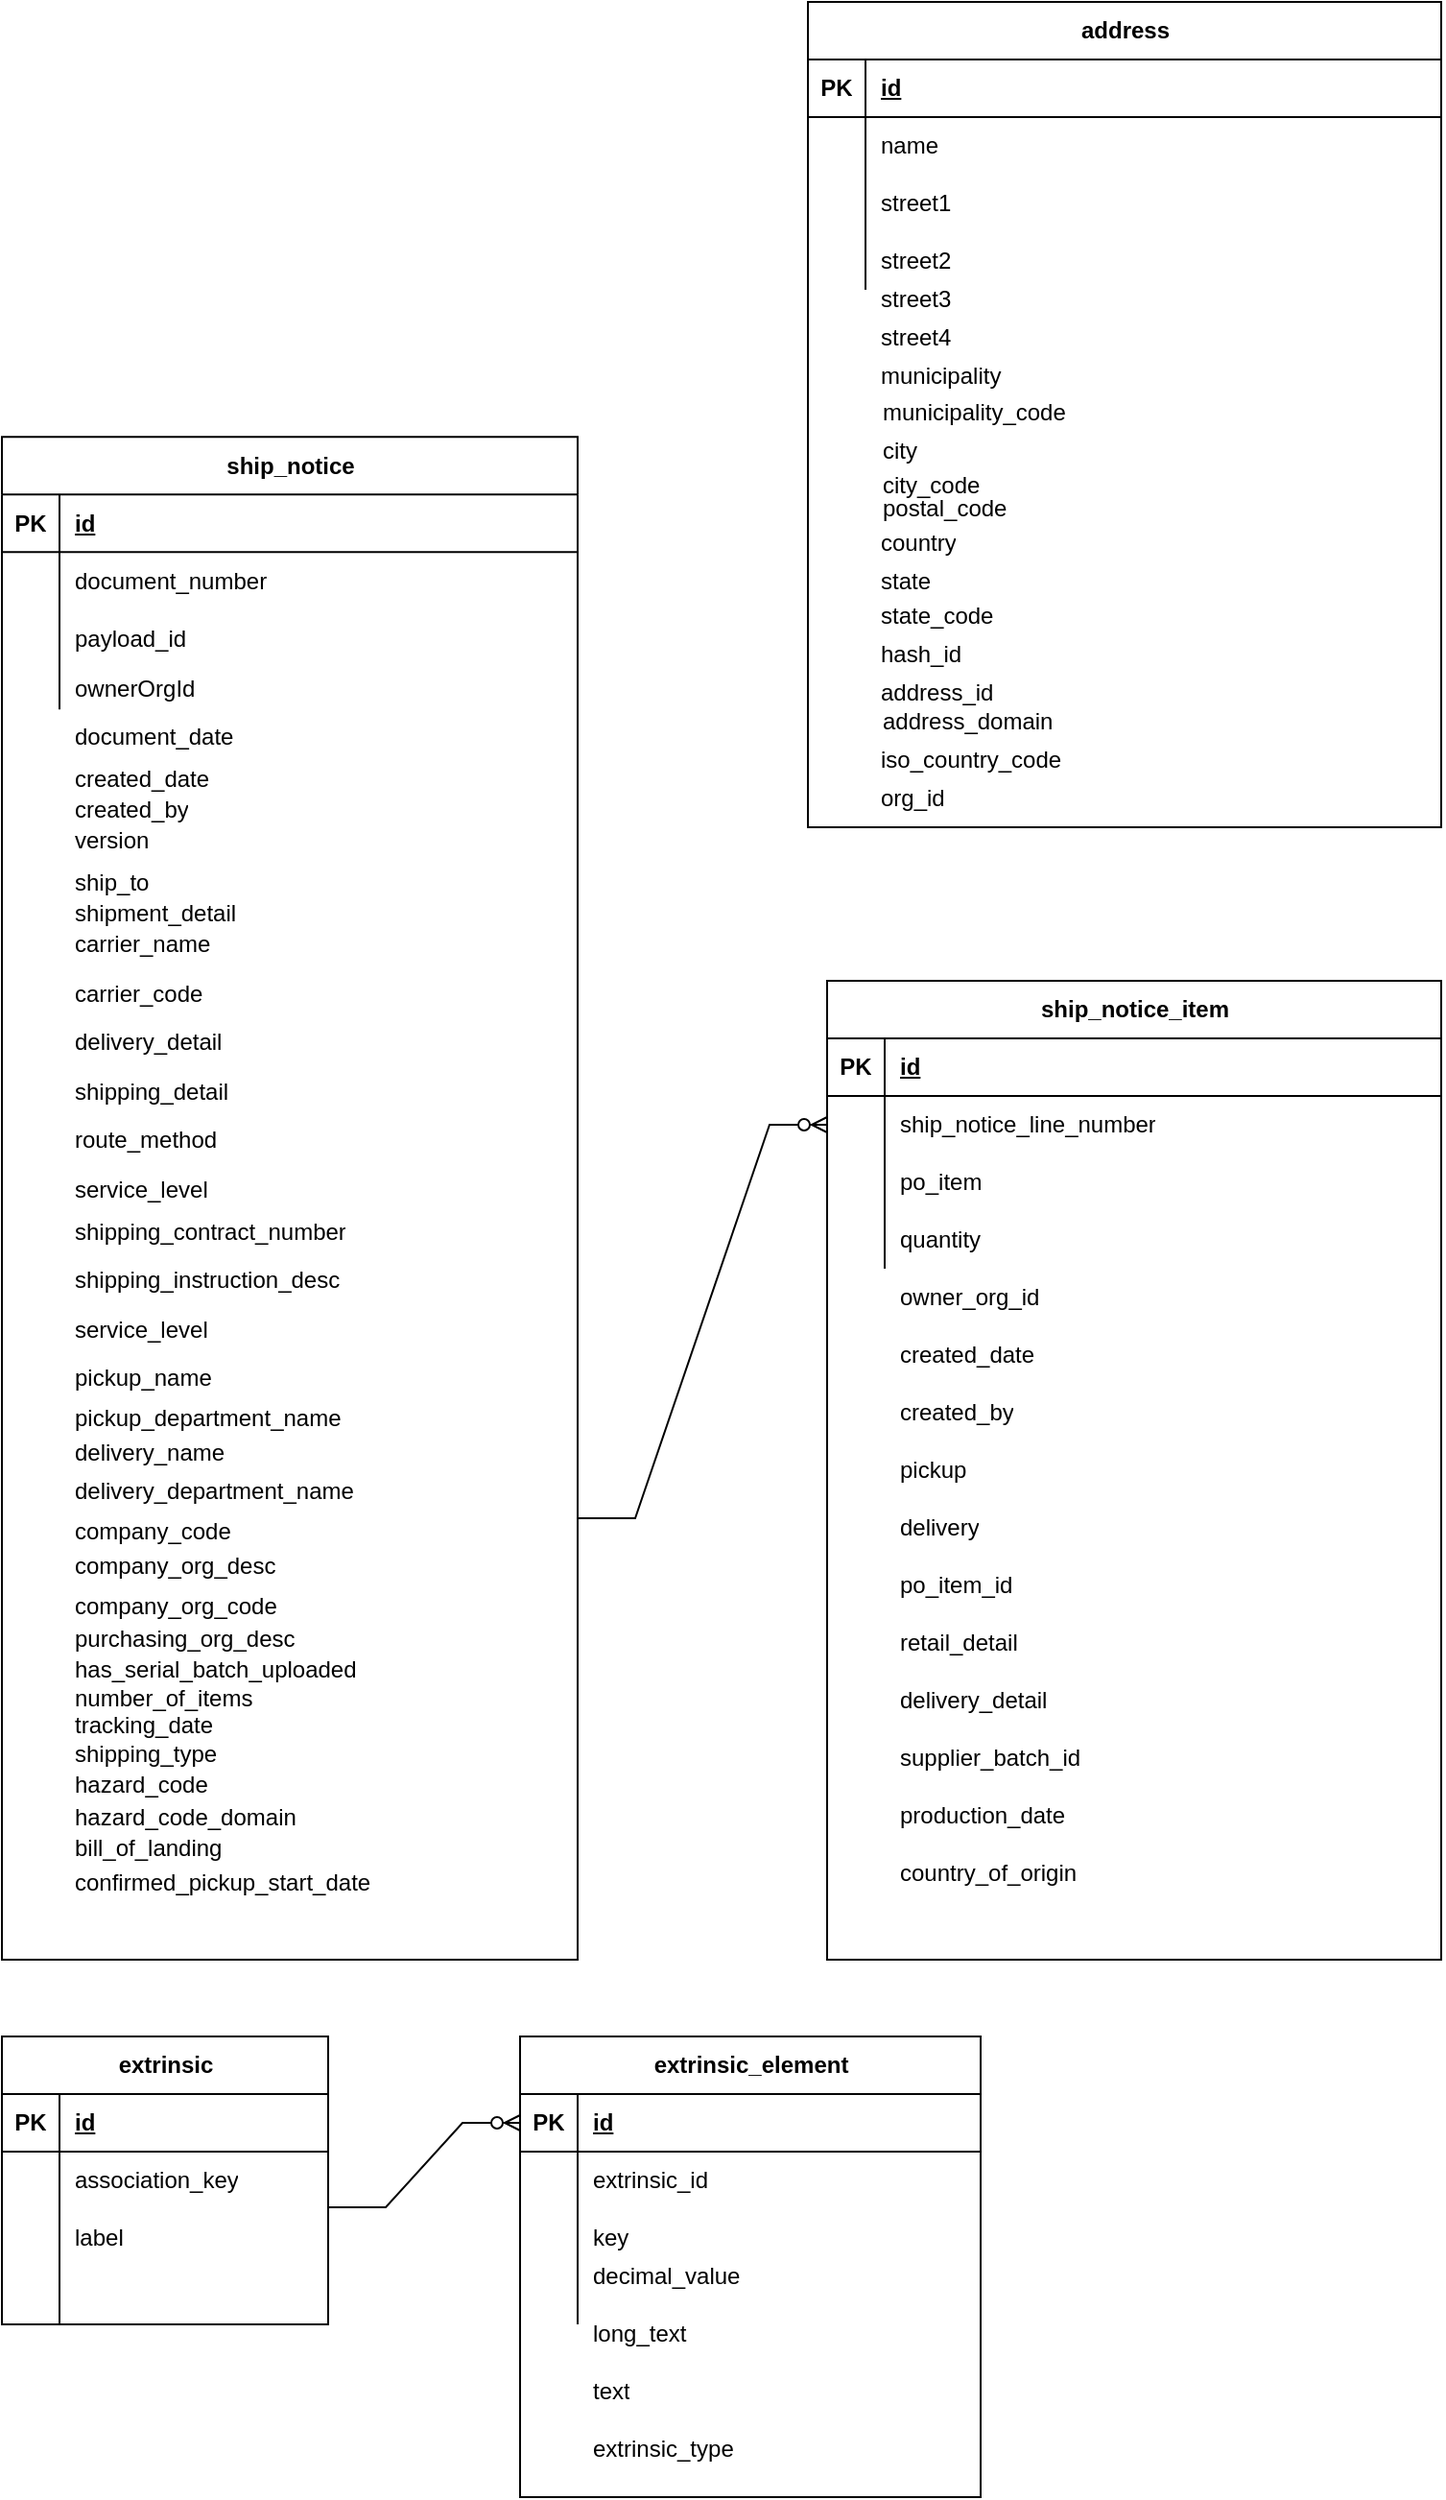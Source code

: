 <mxfile version="24.4.13" type="github">
  <diagram name="Page-1" id="VQ7fhCPES3U_jwGfnvl6">
    <mxGraphModel dx="1774" dy="2117" grid="1" gridSize="10" guides="1" tooltips="1" connect="1" arrows="1" fold="1" page="1" pageScale="1" pageWidth="850" pageHeight="1100" math="0" shadow="0">
      <root>
        <mxCell id="0" />
        <mxCell id="1" parent="0" />
        <mxCell id="YHhApC0uKHMRE5qaZ9Ij-57" value="extrinsic" style="shape=table;startSize=30;container=1;collapsible=1;childLayout=tableLayout;fixedRows=1;rowLines=0;fontStyle=1;align=center;resizeLast=1;html=1;" vertex="1" parent="1">
          <mxGeometry x="60" y="680" width="170" height="150" as="geometry" />
        </mxCell>
        <mxCell id="YHhApC0uKHMRE5qaZ9Ij-58" value="" style="shape=tableRow;horizontal=0;startSize=0;swimlaneHead=0;swimlaneBody=0;fillColor=none;collapsible=0;dropTarget=0;points=[[0,0.5],[1,0.5]];portConstraint=eastwest;top=0;left=0;right=0;bottom=1;" vertex="1" parent="YHhApC0uKHMRE5qaZ9Ij-57">
          <mxGeometry y="30" width="170" height="30" as="geometry" />
        </mxCell>
        <mxCell id="YHhApC0uKHMRE5qaZ9Ij-59" value="PK" style="shape=partialRectangle;connectable=0;fillColor=none;top=0;left=0;bottom=0;right=0;fontStyle=1;overflow=hidden;whiteSpace=wrap;html=1;" vertex="1" parent="YHhApC0uKHMRE5qaZ9Ij-58">
          <mxGeometry width="30" height="30" as="geometry">
            <mxRectangle width="30" height="30" as="alternateBounds" />
          </mxGeometry>
        </mxCell>
        <mxCell id="YHhApC0uKHMRE5qaZ9Ij-60" value="id" style="shape=partialRectangle;connectable=0;fillColor=none;top=0;left=0;bottom=0;right=0;align=left;spacingLeft=6;fontStyle=5;overflow=hidden;whiteSpace=wrap;html=1;" vertex="1" parent="YHhApC0uKHMRE5qaZ9Ij-58">
          <mxGeometry x="30" width="140" height="30" as="geometry">
            <mxRectangle width="140" height="30" as="alternateBounds" />
          </mxGeometry>
        </mxCell>
        <mxCell id="YHhApC0uKHMRE5qaZ9Ij-61" value="" style="shape=tableRow;horizontal=0;startSize=0;swimlaneHead=0;swimlaneBody=0;fillColor=none;collapsible=0;dropTarget=0;points=[[0,0.5],[1,0.5]];portConstraint=eastwest;top=0;left=0;right=0;bottom=0;" vertex="1" parent="YHhApC0uKHMRE5qaZ9Ij-57">
          <mxGeometry y="60" width="170" height="30" as="geometry" />
        </mxCell>
        <mxCell id="YHhApC0uKHMRE5qaZ9Ij-62" value="" style="shape=partialRectangle;connectable=0;fillColor=none;top=0;left=0;bottom=0;right=0;editable=1;overflow=hidden;whiteSpace=wrap;html=1;" vertex="1" parent="YHhApC0uKHMRE5qaZ9Ij-61">
          <mxGeometry width="30" height="30" as="geometry">
            <mxRectangle width="30" height="30" as="alternateBounds" />
          </mxGeometry>
        </mxCell>
        <mxCell id="YHhApC0uKHMRE5qaZ9Ij-63" value="association_key" style="shape=partialRectangle;connectable=0;fillColor=none;top=0;left=0;bottom=0;right=0;align=left;spacingLeft=6;overflow=hidden;whiteSpace=wrap;html=1;" vertex="1" parent="YHhApC0uKHMRE5qaZ9Ij-61">
          <mxGeometry x="30" width="140" height="30" as="geometry">
            <mxRectangle width="140" height="30" as="alternateBounds" />
          </mxGeometry>
        </mxCell>
        <mxCell id="YHhApC0uKHMRE5qaZ9Ij-64" value="" style="shape=tableRow;horizontal=0;startSize=0;swimlaneHead=0;swimlaneBody=0;fillColor=none;collapsible=0;dropTarget=0;points=[[0,0.5],[1,0.5]];portConstraint=eastwest;top=0;left=0;right=0;bottom=0;" vertex="1" parent="YHhApC0uKHMRE5qaZ9Ij-57">
          <mxGeometry y="90" width="170" height="30" as="geometry" />
        </mxCell>
        <mxCell id="YHhApC0uKHMRE5qaZ9Ij-65" value="" style="shape=partialRectangle;connectable=0;fillColor=none;top=0;left=0;bottom=0;right=0;editable=1;overflow=hidden;whiteSpace=wrap;html=1;" vertex="1" parent="YHhApC0uKHMRE5qaZ9Ij-64">
          <mxGeometry width="30" height="30" as="geometry">
            <mxRectangle width="30" height="30" as="alternateBounds" />
          </mxGeometry>
        </mxCell>
        <mxCell id="YHhApC0uKHMRE5qaZ9Ij-66" value="label" style="shape=partialRectangle;connectable=0;fillColor=none;top=0;left=0;bottom=0;right=0;align=left;spacingLeft=6;overflow=hidden;whiteSpace=wrap;html=1;" vertex="1" parent="YHhApC0uKHMRE5qaZ9Ij-64">
          <mxGeometry x="30" width="140" height="30" as="geometry">
            <mxRectangle width="140" height="30" as="alternateBounds" />
          </mxGeometry>
        </mxCell>
        <mxCell id="YHhApC0uKHMRE5qaZ9Ij-67" value="" style="shape=tableRow;horizontal=0;startSize=0;swimlaneHead=0;swimlaneBody=0;fillColor=none;collapsible=0;dropTarget=0;points=[[0,0.5],[1,0.5]];portConstraint=eastwest;top=0;left=0;right=0;bottom=0;" vertex="1" parent="YHhApC0uKHMRE5qaZ9Ij-57">
          <mxGeometry y="120" width="170" height="30" as="geometry" />
        </mxCell>
        <mxCell id="YHhApC0uKHMRE5qaZ9Ij-68" value="" style="shape=partialRectangle;connectable=0;fillColor=none;top=0;left=0;bottom=0;right=0;editable=1;overflow=hidden;whiteSpace=wrap;html=1;" vertex="1" parent="YHhApC0uKHMRE5qaZ9Ij-67">
          <mxGeometry width="30" height="30" as="geometry">
            <mxRectangle width="30" height="30" as="alternateBounds" />
          </mxGeometry>
        </mxCell>
        <mxCell id="YHhApC0uKHMRE5qaZ9Ij-69" value="" style="shape=partialRectangle;connectable=0;fillColor=none;top=0;left=0;bottom=0;right=0;align=left;spacingLeft=6;overflow=hidden;whiteSpace=wrap;html=1;" vertex="1" parent="YHhApC0uKHMRE5qaZ9Ij-67">
          <mxGeometry x="30" width="140" height="30" as="geometry">
            <mxRectangle width="140" height="30" as="alternateBounds" />
          </mxGeometry>
        </mxCell>
        <mxCell id="YHhApC0uKHMRE5qaZ9Ij-87" value="" style="edgeStyle=entityRelationEdgeStyle;fontSize=12;html=1;endArrow=ERzeroToMany;endFill=1;rounded=0;entryX=0;entryY=0.5;entryDx=0;entryDy=0;" edge="1" parent="1" target="YHhApC0uKHMRE5qaZ9Ij-21">
          <mxGeometry width="100" height="100" relative="1" as="geometry">
            <mxPoint x="360" y="410" as="sourcePoint" />
            <mxPoint x="230" y="440" as="targetPoint" />
          </mxGeometry>
        </mxCell>
        <mxCell id="YHhApC0uKHMRE5qaZ9Ij-88" value="" style="edgeStyle=entityRelationEdgeStyle;fontSize=12;html=1;endArrow=ERzeroToMany;endFill=1;rounded=0;entryX=0;entryY=0.5;entryDx=0;entryDy=0;exitX=1;exitY=-0.033;exitDx=0;exitDy=0;exitPerimeter=0;" edge="1" parent="1" source="YHhApC0uKHMRE5qaZ9Ij-64" target="YHhApC0uKHMRE5qaZ9Ij-71">
          <mxGeometry width="100" height="100" relative="1" as="geometry">
            <mxPoint x="130" y="760" as="sourcePoint" />
            <mxPoint x="230" y="660" as="targetPoint" />
          </mxGeometry>
        </mxCell>
        <mxCell id="YHhApC0uKHMRE5qaZ9Ij-89" value="" style="group" vertex="1" connectable="0" parent="1">
          <mxGeometry x="330" y="680" width="240" height="240" as="geometry" />
        </mxCell>
        <mxCell id="YHhApC0uKHMRE5qaZ9Ij-70" value="extrinsic_element" style="shape=table;startSize=30;container=1;collapsible=1;childLayout=tableLayout;fixedRows=1;rowLines=0;fontStyle=1;align=center;resizeLast=1;html=1;" vertex="1" parent="YHhApC0uKHMRE5qaZ9Ij-89">
          <mxGeometry width="240" height="240" as="geometry" />
        </mxCell>
        <mxCell id="YHhApC0uKHMRE5qaZ9Ij-71" value="" style="shape=tableRow;horizontal=0;startSize=0;swimlaneHead=0;swimlaneBody=0;fillColor=none;collapsible=0;dropTarget=0;points=[[0,0.5],[1,0.5]];portConstraint=eastwest;top=0;left=0;right=0;bottom=1;" vertex="1" parent="YHhApC0uKHMRE5qaZ9Ij-70">
          <mxGeometry y="30" width="240" height="30" as="geometry" />
        </mxCell>
        <mxCell id="YHhApC0uKHMRE5qaZ9Ij-72" value="PK" style="shape=partialRectangle;connectable=0;fillColor=none;top=0;left=0;bottom=0;right=0;fontStyle=1;overflow=hidden;whiteSpace=wrap;html=1;" vertex="1" parent="YHhApC0uKHMRE5qaZ9Ij-71">
          <mxGeometry width="30" height="30" as="geometry">
            <mxRectangle width="30" height="30" as="alternateBounds" />
          </mxGeometry>
        </mxCell>
        <mxCell id="YHhApC0uKHMRE5qaZ9Ij-73" value="id" style="shape=partialRectangle;connectable=0;fillColor=none;top=0;left=0;bottom=0;right=0;align=left;spacingLeft=6;fontStyle=5;overflow=hidden;whiteSpace=wrap;html=1;" vertex="1" parent="YHhApC0uKHMRE5qaZ9Ij-71">
          <mxGeometry x="30" width="210" height="30" as="geometry">
            <mxRectangle width="210" height="30" as="alternateBounds" />
          </mxGeometry>
        </mxCell>
        <mxCell id="YHhApC0uKHMRE5qaZ9Ij-74" value="" style="shape=tableRow;horizontal=0;startSize=0;swimlaneHead=0;swimlaneBody=0;fillColor=none;collapsible=0;dropTarget=0;points=[[0,0.5],[1,0.5]];portConstraint=eastwest;top=0;left=0;right=0;bottom=0;" vertex="1" parent="YHhApC0uKHMRE5qaZ9Ij-70">
          <mxGeometry y="60" width="240" height="30" as="geometry" />
        </mxCell>
        <mxCell id="YHhApC0uKHMRE5qaZ9Ij-75" value="" style="shape=partialRectangle;connectable=0;fillColor=none;top=0;left=0;bottom=0;right=0;editable=1;overflow=hidden;whiteSpace=wrap;html=1;" vertex="1" parent="YHhApC0uKHMRE5qaZ9Ij-74">
          <mxGeometry width="30" height="30" as="geometry">
            <mxRectangle width="30" height="30" as="alternateBounds" />
          </mxGeometry>
        </mxCell>
        <mxCell id="YHhApC0uKHMRE5qaZ9Ij-76" value="extrinsic_id" style="shape=partialRectangle;connectable=0;fillColor=none;top=0;left=0;bottom=0;right=0;align=left;spacingLeft=6;overflow=hidden;whiteSpace=wrap;html=1;" vertex="1" parent="YHhApC0uKHMRE5qaZ9Ij-74">
          <mxGeometry x="30" width="210" height="30" as="geometry">
            <mxRectangle width="210" height="30" as="alternateBounds" />
          </mxGeometry>
        </mxCell>
        <mxCell id="YHhApC0uKHMRE5qaZ9Ij-77" value="" style="shape=tableRow;horizontal=0;startSize=0;swimlaneHead=0;swimlaneBody=0;fillColor=none;collapsible=0;dropTarget=0;points=[[0,0.5],[1,0.5]];portConstraint=eastwest;top=0;left=0;right=0;bottom=0;" vertex="1" parent="YHhApC0uKHMRE5qaZ9Ij-70">
          <mxGeometry y="90" width="240" height="30" as="geometry" />
        </mxCell>
        <mxCell id="YHhApC0uKHMRE5qaZ9Ij-78" value="" style="shape=partialRectangle;connectable=0;fillColor=none;top=0;left=0;bottom=0;right=0;editable=1;overflow=hidden;whiteSpace=wrap;html=1;" vertex="1" parent="YHhApC0uKHMRE5qaZ9Ij-77">
          <mxGeometry width="30" height="30" as="geometry">
            <mxRectangle width="30" height="30" as="alternateBounds" />
          </mxGeometry>
        </mxCell>
        <mxCell id="YHhApC0uKHMRE5qaZ9Ij-79" value="key" style="shape=partialRectangle;connectable=0;fillColor=none;top=0;left=0;bottom=0;right=0;align=left;spacingLeft=6;overflow=hidden;whiteSpace=wrap;html=1;" vertex="1" parent="YHhApC0uKHMRE5qaZ9Ij-77">
          <mxGeometry x="30" width="210" height="30" as="geometry">
            <mxRectangle width="210" height="30" as="alternateBounds" />
          </mxGeometry>
        </mxCell>
        <mxCell id="YHhApC0uKHMRE5qaZ9Ij-80" value="" style="shape=tableRow;horizontal=0;startSize=0;swimlaneHead=0;swimlaneBody=0;fillColor=none;collapsible=0;dropTarget=0;points=[[0,0.5],[1,0.5]];portConstraint=eastwest;top=0;left=0;right=0;bottom=0;" vertex="1" parent="YHhApC0uKHMRE5qaZ9Ij-70">
          <mxGeometry y="120" width="240" height="30" as="geometry" />
        </mxCell>
        <mxCell id="YHhApC0uKHMRE5qaZ9Ij-81" value="" style="shape=partialRectangle;connectable=0;fillColor=none;top=0;left=0;bottom=0;right=0;editable=1;overflow=hidden;whiteSpace=wrap;html=1;" vertex="1" parent="YHhApC0uKHMRE5qaZ9Ij-80">
          <mxGeometry width="30" height="30" as="geometry">
            <mxRectangle width="30" height="30" as="alternateBounds" />
          </mxGeometry>
        </mxCell>
        <mxCell id="YHhApC0uKHMRE5qaZ9Ij-82" value="" style="shape=partialRectangle;connectable=0;fillColor=none;top=0;left=0;bottom=0;right=0;align=left;spacingLeft=6;overflow=hidden;whiteSpace=wrap;html=1;" vertex="1" parent="YHhApC0uKHMRE5qaZ9Ij-80">
          <mxGeometry x="30" width="210" height="30" as="geometry">
            <mxRectangle width="210" height="30" as="alternateBounds" />
          </mxGeometry>
        </mxCell>
        <mxCell id="YHhApC0uKHMRE5qaZ9Ij-83" value="decimal_value" style="shape=partialRectangle;connectable=0;fillColor=none;top=0;left=0;bottom=0;right=0;align=left;spacingLeft=6;overflow=hidden;whiteSpace=wrap;html=1;" vertex="1" parent="YHhApC0uKHMRE5qaZ9Ij-89">
          <mxGeometry x="30" y="110" width="210" height="30" as="geometry">
            <mxRectangle width="210" height="30" as="alternateBounds" />
          </mxGeometry>
        </mxCell>
        <mxCell id="YHhApC0uKHMRE5qaZ9Ij-84" value="long_text" style="shape=partialRectangle;connectable=0;fillColor=none;top=0;left=0;bottom=0;right=0;align=left;spacingLeft=6;overflow=hidden;whiteSpace=wrap;html=1;" vertex="1" parent="YHhApC0uKHMRE5qaZ9Ij-89">
          <mxGeometry x="30" y="140" width="210" height="30" as="geometry">
            <mxRectangle width="210" height="30" as="alternateBounds" />
          </mxGeometry>
        </mxCell>
        <mxCell id="YHhApC0uKHMRE5qaZ9Ij-85" value="text" style="shape=partialRectangle;connectable=0;fillColor=none;top=0;left=0;bottom=0;right=0;align=left;spacingLeft=6;overflow=hidden;whiteSpace=wrap;html=1;" vertex="1" parent="YHhApC0uKHMRE5qaZ9Ij-89">
          <mxGeometry x="30" y="170" width="210" height="30" as="geometry">
            <mxRectangle width="210" height="30" as="alternateBounds" />
          </mxGeometry>
        </mxCell>
        <mxCell id="YHhApC0uKHMRE5qaZ9Ij-86" value="extrinsic_type" style="shape=partialRectangle;connectable=0;fillColor=none;top=0;left=0;bottom=0;right=0;align=left;spacingLeft=6;overflow=hidden;whiteSpace=wrap;html=1;" vertex="1" parent="YHhApC0uKHMRE5qaZ9Ij-89">
          <mxGeometry x="30" y="200" width="210" height="30" as="geometry">
            <mxRectangle width="210" height="30" as="alternateBounds" />
          </mxGeometry>
        </mxCell>
        <mxCell id="YHhApC0uKHMRE5qaZ9Ij-90" value="" style="group" vertex="1" connectable="0" parent="1">
          <mxGeometry x="60" y="-70" width="300" height="710" as="geometry" />
        </mxCell>
        <mxCell id="YHhApC0uKHMRE5qaZ9Ij-44" value="ship_to" style="shape=partialRectangle;connectable=0;fillColor=none;top=0;left=0;bottom=0;right=0;align=left;spacingLeft=6;overflow=hidden;whiteSpace=wrap;html=1;" vertex="1" parent="YHhApC0uKHMRE5qaZ9Ij-90">
          <mxGeometry x="30" y="129.48" width="190" height="38.364" as="geometry">
            <mxRectangle width="190" height="30" as="alternateBounds" />
          </mxGeometry>
        </mxCell>
        <mxCell id="YHhApC0uKHMRE5qaZ9Ij-45" value="shipment_detail" style="shape=partialRectangle;connectable=0;fillColor=none;top=0;left=0;bottom=0;right=0;align=left;spacingLeft=6;overflow=hidden;whiteSpace=wrap;html=1;" vertex="1" parent="YHhApC0uKHMRE5qaZ9Ij-90">
          <mxGeometry x="30" y="146.262" width="190" height="38.364" as="geometry">
            <mxRectangle width="190" height="30" as="alternateBounds" />
          </mxGeometry>
        </mxCell>
        <mxCell id="YHhApC0uKHMRE5qaZ9Ij-46" value="document_date" style="shape=partialRectangle;connectable=0;fillColor=none;top=0;left=0;bottom=0;right=0;align=left;spacingLeft=6;overflow=hidden;whiteSpace=wrap;html=1;" vertex="1" parent="YHhApC0uKHMRE5qaZ9Ij-90">
          <mxGeometry x="30" y="53.946" width="190" height="38.364" as="geometry">
            <mxRectangle width="190" height="30" as="alternateBounds" />
          </mxGeometry>
        </mxCell>
        <mxCell id="YHhApC0uKHMRE5qaZ9Ij-47" value="created_date" style="shape=partialRectangle;connectable=0;fillColor=none;top=0;left=0;bottom=0;right=0;align=left;spacingLeft=6;overflow=hidden;whiteSpace=wrap;html=1;" vertex="1" parent="YHhApC0uKHMRE5qaZ9Ij-90">
          <mxGeometry x="30" y="75.525" width="190" height="38.364" as="geometry">
            <mxRectangle width="190" height="30" as="alternateBounds" />
          </mxGeometry>
        </mxCell>
        <mxCell id="YHhApC0uKHMRE5qaZ9Ij-48" value="created_by&lt;span style=&quot;color: rgba(0, 0, 0, 0); font-family: monospace; font-size: 0px; text-wrap: nowrap;&quot;&gt;%3CmxGraphModel%3E%3Croot%3E%3CmxCell%20id%3D%220%22%2F%3E%3CmxCell%20id%3D%221%22%20parent%3D%220%22%2F%3E%3CmxCell%20id%3D%222%22%20value%3D%22ownerOrgId%22%20style%3D%22shape%3DpartialRectangle%3Bconnectable%3D0%3BfillColor%3Dnone%3Btop%3D0%3Bleft%3D0%3Bbottom%3D0%3Bright%3D0%3Balign%3Dleft%3BspacingLeft%3D6%3Boverflow%3Dhidden%3BwhiteSpace%3Dwrap%3Bhtml%3D1%3B%22%20vertex%3D%221%22%20parent%3D%221%22%3E%3CmxGeometry%20x%3D%2280%22%20y%3D%22340%22%20width%3D%22190%22%20height%3D%2230%22%20as%3D%22geometry%22%3E%3CmxRectangle%20width%3D%22190%22%20height%3D%2230%22%20as%3D%22alternateBounds%22%2F%3E%3C%2FmxGeometry%3E%3C%2FmxCell%3E%3C%2Froot%3E%3C%2FmxGraphModel%3E&lt;/span&gt;" style="shape=partialRectangle;connectable=0;fillColor=none;top=0;left=0;bottom=0;right=0;align=left;spacingLeft=6;overflow=hidden;whiteSpace=wrap;html=1;" vertex="1" parent="YHhApC0uKHMRE5qaZ9Ij-90">
          <mxGeometry x="30" y="92.31" width="190" height="38.364" as="geometry">
            <mxRectangle width="190" height="30" as="alternateBounds" />
          </mxGeometry>
        </mxCell>
        <mxCell id="YHhApC0uKHMRE5qaZ9Ij-49" value="version" style="shape=partialRectangle;connectable=0;fillColor=none;top=0;left=0;bottom=0;right=0;align=left;spacingLeft=6;overflow=hidden;whiteSpace=wrap;html=1;" vertex="1" parent="YHhApC0uKHMRE5qaZ9Ij-90">
          <mxGeometry x="30" y="107.896" width="190" height="38.364" as="geometry">
            <mxRectangle width="190" height="30" as="alternateBounds" />
          </mxGeometry>
        </mxCell>
        <mxCell id="YHhApC0uKHMRE5qaZ9Ij-97" value="carrier_name" style="shape=partialRectangle;connectable=0;fillColor=none;top=0;left=0;bottom=0;right=0;align=left;spacingLeft=6;overflow=hidden;whiteSpace=wrap;html=1;" vertex="1" parent="YHhApC0uKHMRE5qaZ9Ij-90">
          <mxGeometry x="30" y="161.846" width="190" height="38.364" as="geometry">
            <mxRectangle width="190" height="30" as="alternateBounds" />
          </mxGeometry>
        </mxCell>
        <mxCell id="YHhApC0uKHMRE5qaZ9Ij-98" value="carrier_code" style="shape=partialRectangle;connectable=0;fillColor=none;top=0;left=0;bottom=0;right=0;align=left;spacingLeft=6;overflow=hidden;whiteSpace=wrap;html=1;" vertex="1" parent="YHhApC0uKHMRE5qaZ9Ij-90">
          <mxGeometry x="30" y="187.422" width="190" height="38.364" as="geometry">
            <mxRectangle width="190" height="30" as="alternateBounds" />
          </mxGeometry>
        </mxCell>
        <mxCell id="YHhApC0uKHMRE5qaZ9Ij-99" value="delivery_detail" style="shape=partialRectangle;connectable=0;fillColor=none;top=0;left=0;bottom=0;right=0;align=left;spacingLeft=6;overflow=hidden;whiteSpace=wrap;html=1;" vertex="1" parent="YHhApC0uKHMRE5qaZ9Ij-90">
          <mxGeometry x="30" y="212.998" width="190" height="38.364" as="geometry">
            <mxRectangle width="190" height="30" as="alternateBounds" />
          </mxGeometry>
        </mxCell>
        <mxCell id="YHhApC0uKHMRE5qaZ9Ij-100" value="shipping_detail" style="shape=partialRectangle;connectable=0;fillColor=none;top=0;left=0;bottom=0;right=0;align=left;spacingLeft=6;overflow=hidden;whiteSpace=wrap;html=1;" vertex="1" parent="YHhApC0uKHMRE5qaZ9Ij-90">
          <mxGeometry x="30" y="238.574" width="190" height="38.364" as="geometry">
            <mxRectangle width="190" height="30" as="alternateBounds" />
          </mxGeometry>
        </mxCell>
        <mxCell id="YHhApC0uKHMRE5qaZ9Ij-101" value="route_method" style="shape=partialRectangle;connectable=0;fillColor=none;top=0;left=0;bottom=0;right=0;align=left;spacingLeft=6;overflow=hidden;whiteSpace=wrap;html=1;" vertex="1" parent="YHhApC0uKHMRE5qaZ9Ij-90">
          <mxGeometry x="30" y="264.15" width="190" height="38.364" as="geometry">
            <mxRectangle width="190" height="30" as="alternateBounds" />
          </mxGeometry>
        </mxCell>
        <mxCell id="YHhApC0uKHMRE5qaZ9Ij-102" value="service_level" style="shape=partialRectangle;connectable=0;fillColor=none;top=0;left=0;bottom=0;right=0;align=left;spacingLeft=6;overflow=hidden;whiteSpace=wrap;html=1;" vertex="1" parent="YHhApC0uKHMRE5qaZ9Ij-90">
          <mxGeometry x="30" y="289.726" width="190" height="38.364" as="geometry">
            <mxRectangle width="190" height="30" as="alternateBounds" />
          </mxGeometry>
        </mxCell>
        <mxCell id="YHhApC0uKHMRE5qaZ9Ij-103" value="shipping_contract_number" style="shape=partialRectangle;connectable=0;fillColor=none;top=0;left=0;bottom=0;right=0;align=left;spacingLeft=6;overflow=hidden;whiteSpace=wrap;html=1;" vertex="1" parent="YHhApC0uKHMRE5qaZ9Ij-90">
          <mxGeometry x="30" y="311.465" width="190" height="38.364" as="geometry">
            <mxRectangle width="190" height="30" as="alternateBounds" />
          </mxGeometry>
        </mxCell>
        <mxCell id="YHhApC0uKHMRE5qaZ9Ij-104" value="shipping_instruction_desc" style="shape=partialRectangle;connectable=0;fillColor=none;top=0;left=0;bottom=0;right=0;align=left;spacingLeft=6;overflow=hidden;whiteSpace=wrap;html=1;" vertex="1" parent="YHhApC0uKHMRE5qaZ9Ij-90">
          <mxGeometry x="30" y="337.041" width="190" height="38.364" as="geometry">
            <mxRectangle width="190" height="30" as="alternateBounds" />
          </mxGeometry>
        </mxCell>
        <mxCell id="YHhApC0uKHMRE5qaZ9Ij-105" value="service_level" style="shape=partialRectangle;connectable=0;fillColor=none;top=0;left=0;bottom=0;right=0;align=left;spacingLeft=6;overflow=hidden;whiteSpace=wrap;html=1;" vertex="1" parent="YHhApC0uKHMRE5qaZ9Ij-90">
          <mxGeometry x="30" y="362.617" width="190" height="38.364" as="geometry">
            <mxRectangle width="190" height="30" as="alternateBounds" />
          </mxGeometry>
        </mxCell>
        <mxCell id="YHhApC0uKHMRE5qaZ9Ij-106" value="pickup_name" style="shape=partialRectangle;connectable=0;fillColor=none;top=0;left=0;bottom=0;right=0;align=left;spacingLeft=6;overflow=hidden;whiteSpace=wrap;html=1;" vertex="1" parent="YHhApC0uKHMRE5qaZ9Ij-90">
          <mxGeometry x="30" y="388.193" width="190" height="38.364" as="geometry">
            <mxRectangle width="190" height="30" as="alternateBounds" />
          </mxGeometry>
        </mxCell>
        <mxCell id="YHhApC0uKHMRE5qaZ9Ij-107" value="pickup_department_name" style="shape=partialRectangle;connectable=0;fillColor=none;top=0;left=0;bottom=0;right=0;align=left;spacingLeft=6;overflow=hidden;whiteSpace=wrap;html=1;" vertex="1" parent="YHhApC0uKHMRE5qaZ9Ij-90">
          <mxGeometry x="30" y="408.697" width="190" height="38.364" as="geometry">
            <mxRectangle width="190" height="30" as="alternateBounds" />
          </mxGeometry>
        </mxCell>
        <mxCell id="YHhApC0uKHMRE5qaZ9Ij-108" value="delivery_name" style="shape=partialRectangle;connectable=0;fillColor=none;top=0;left=0;bottom=0;right=0;align=left;spacingLeft=6;overflow=hidden;whiteSpace=wrap;html=1;" vertex="1" parent="YHhApC0uKHMRE5qaZ9Ij-90">
          <mxGeometry x="30" y="427.036" width="190" height="38.364" as="geometry">
            <mxRectangle width="190" height="30" as="alternateBounds" />
          </mxGeometry>
        </mxCell>
        <mxCell id="YHhApC0uKHMRE5qaZ9Ij-109" value="delivery_department_name" style="shape=partialRectangle;connectable=0;fillColor=none;top=0;left=0;bottom=0;right=0;align=left;spacingLeft=6;overflow=hidden;whiteSpace=wrap;html=1;" vertex="1" parent="YHhApC0uKHMRE5qaZ9Ij-90">
          <mxGeometry x="30" y="447.066" width="190" height="38.364" as="geometry">
            <mxRectangle width="190" height="30" as="alternateBounds" />
          </mxGeometry>
        </mxCell>
        <mxCell id="YHhApC0uKHMRE5qaZ9Ij-110" value="company_code" style="shape=partialRectangle;connectable=0;fillColor=none;top=0;left=0;bottom=0;right=0;align=left;spacingLeft=6;overflow=hidden;whiteSpace=wrap;html=1;" vertex="1" parent="YHhApC0uKHMRE5qaZ9Ij-90">
          <mxGeometry x="30" y="468.279" width="190" height="38.364" as="geometry">
            <mxRectangle width="190" height="30" as="alternateBounds" />
          </mxGeometry>
        </mxCell>
        <mxCell id="YHhApC0uKHMRE5qaZ9Ij-111" value="company_org_desc" style="shape=partialRectangle;connectable=0;fillColor=none;top=0;left=0;bottom=0;right=0;align=left;spacingLeft=6;overflow=hidden;whiteSpace=wrap;html=1;" vertex="1" parent="YHhApC0uKHMRE5qaZ9Ij-90">
          <mxGeometry x="30" y="485.434" width="190" height="38.364" as="geometry">
            <mxRectangle width="190" height="30" as="alternateBounds" />
          </mxGeometry>
        </mxCell>
        <mxCell id="YHhApC0uKHMRE5qaZ9Ij-112" value="company_org_code" style="shape=partialRectangle;connectable=0;fillColor=none;top=0;left=0;bottom=0;right=0;align=left;spacingLeft=6;overflow=hidden;whiteSpace=wrap;html=1;" vertex="1" parent="YHhApC0uKHMRE5qaZ9Ij-90">
          <mxGeometry x="30" y="506.647" width="190" height="38.364" as="geometry">
            <mxRectangle width="190" height="30" as="alternateBounds" />
          </mxGeometry>
        </mxCell>
        <mxCell id="YHhApC0uKHMRE5qaZ9Ij-113" value="purchasing_org_desc" style="shape=partialRectangle;connectable=0;fillColor=none;top=0;left=0;bottom=0;right=0;align=left;spacingLeft=6;overflow=hidden;whiteSpace=wrap;html=1;" vertex="1" parent="YHhApC0uKHMRE5qaZ9Ij-90">
          <mxGeometry x="30" y="523.803" width="190" height="38.364" as="geometry">
            <mxRectangle width="190" height="30" as="alternateBounds" />
          </mxGeometry>
        </mxCell>
        <mxCell id="YHhApC0uKHMRE5qaZ9Ij-114" value="has_serial_batch_uploaded" style="shape=partialRectangle;connectable=0;fillColor=none;top=0;left=0;bottom=0;right=0;align=left;spacingLeft=6;overflow=hidden;whiteSpace=wrap;html=1;" vertex="1" parent="YHhApC0uKHMRE5qaZ9Ij-90">
          <mxGeometry x="30" y="539.491" width="190" height="38.364" as="geometry">
            <mxRectangle width="190" height="30" as="alternateBounds" />
          </mxGeometry>
        </mxCell>
        <mxCell id="YHhApC0uKHMRE5qaZ9Ij-115" value="number_of_items" style="shape=partialRectangle;connectable=0;fillColor=none;top=0;left=0;bottom=0;right=0;align=left;spacingLeft=6;overflow=hidden;whiteSpace=wrap;html=1;" vertex="1" parent="YHhApC0uKHMRE5qaZ9Ij-90">
          <mxGeometry x="30" y="555.072" width="190" height="38.364" as="geometry">
            <mxRectangle width="190" height="30" as="alternateBounds" />
          </mxGeometry>
        </mxCell>
        <mxCell id="YHhApC0uKHMRE5qaZ9Ij-31" value="ship_notice" style="shape=table;startSize=30;container=1;collapsible=1;childLayout=tableLayout;fixedRows=1;rowLines=0;fontStyle=1;align=center;resizeLast=1;html=1;" vertex="1" parent="YHhApC0uKHMRE5qaZ9Ij-90">
          <mxGeometry y="-83.323" width="300" height="793.323" as="geometry" />
        </mxCell>
        <mxCell id="YHhApC0uKHMRE5qaZ9Ij-32" value="" style="shape=tableRow;horizontal=0;startSize=0;swimlaneHead=0;swimlaneBody=0;fillColor=none;collapsible=0;dropTarget=0;points=[[0,0.5],[1,0.5]];portConstraint=eastwest;top=0;left=0;right=0;bottom=1;" vertex="1" parent="YHhApC0uKHMRE5qaZ9Ij-31">
          <mxGeometry y="30" width="300" height="30" as="geometry" />
        </mxCell>
        <mxCell id="YHhApC0uKHMRE5qaZ9Ij-33" value="PK" style="shape=partialRectangle;connectable=0;fillColor=none;top=0;left=0;bottom=0;right=0;fontStyle=1;overflow=hidden;whiteSpace=wrap;html=1;" vertex="1" parent="YHhApC0uKHMRE5qaZ9Ij-32">
          <mxGeometry width="30" height="30" as="geometry">
            <mxRectangle width="30" height="30" as="alternateBounds" />
          </mxGeometry>
        </mxCell>
        <mxCell id="YHhApC0uKHMRE5qaZ9Ij-34" value="id" style="shape=partialRectangle;connectable=0;fillColor=none;top=0;left=0;bottom=0;right=0;align=left;spacingLeft=6;fontStyle=5;overflow=hidden;whiteSpace=wrap;html=1;" vertex="1" parent="YHhApC0uKHMRE5qaZ9Ij-32">
          <mxGeometry x="30" width="270" height="30" as="geometry">
            <mxRectangle width="270" height="30" as="alternateBounds" />
          </mxGeometry>
        </mxCell>
        <mxCell id="YHhApC0uKHMRE5qaZ9Ij-35" value="" style="shape=tableRow;horizontal=0;startSize=0;swimlaneHead=0;swimlaneBody=0;fillColor=none;collapsible=0;dropTarget=0;points=[[0,0.5],[1,0.5]];portConstraint=eastwest;top=0;left=0;right=0;bottom=0;" vertex="1" parent="YHhApC0uKHMRE5qaZ9Ij-31">
          <mxGeometry y="60" width="300" height="30" as="geometry" />
        </mxCell>
        <mxCell id="YHhApC0uKHMRE5qaZ9Ij-36" value="" style="shape=partialRectangle;connectable=0;fillColor=none;top=0;left=0;bottom=0;right=0;editable=1;overflow=hidden;whiteSpace=wrap;html=1;" vertex="1" parent="YHhApC0uKHMRE5qaZ9Ij-35">
          <mxGeometry width="30" height="30" as="geometry">
            <mxRectangle width="30" height="30" as="alternateBounds" />
          </mxGeometry>
        </mxCell>
        <mxCell id="YHhApC0uKHMRE5qaZ9Ij-37" value="document_number" style="shape=partialRectangle;connectable=0;fillColor=none;top=0;left=0;bottom=0;right=0;align=left;spacingLeft=6;overflow=hidden;whiteSpace=wrap;html=1;" vertex="1" parent="YHhApC0uKHMRE5qaZ9Ij-35">
          <mxGeometry x="30" width="270" height="30" as="geometry">
            <mxRectangle width="270" height="30" as="alternateBounds" />
          </mxGeometry>
        </mxCell>
        <mxCell id="YHhApC0uKHMRE5qaZ9Ij-38" value="" style="shape=tableRow;horizontal=0;startSize=0;swimlaneHead=0;swimlaneBody=0;fillColor=none;collapsible=0;dropTarget=0;points=[[0,0.5],[1,0.5]];portConstraint=eastwest;top=0;left=0;right=0;bottom=0;" vertex="1" parent="YHhApC0uKHMRE5qaZ9Ij-31">
          <mxGeometry y="90" width="300" height="30" as="geometry" />
        </mxCell>
        <mxCell id="YHhApC0uKHMRE5qaZ9Ij-39" value="" style="shape=partialRectangle;connectable=0;fillColor=none;top=0;left=0;bottom=0;right=0;editable=1;overflow=hidden;whiteSpace=wrap;html=1;" vertex="1" parent="YHhApC0uKHMRE5qaZ9Ij-38">
          <mxGeometry width="30" height="30" as="geometry">
            <mxRectangle width="30" height="30" as="alternateBounds" />
          </mxGeometry>
        </mxCell>
        <mxCell id="YHhApC0uKHMRE5qaZ9Ij-40" value="payload_id" style="shape=partialRectangle;connectable=0;fillColor=none;top=0;left=0;bottom=0;right=0;align=left;spacingLeft=6;overflow=hidden;whiteSpace=wrap;html=1;" vertex="1" parent="YHhApC0uKHMRE5qaZ9Ij-38">
          <mxGeometry x="30" width="270" height="30" as="geometry">
            <mxRectangle width="270" height="30" as="alternateBounds" />
          </mxGeometry>
        </mxCell>
        <mxCell id="YHhApC0uKHMRE5qaZ9Ij-41" value="" style="shape=tableRow;horizontal=0;startSize=0;swimlaneHead=0;swimlaneBody=0;fillColor=none;collapsible=0;dropTarget=0;points=[[0,0.5],[1,0.5]];portConstraint=eastwest;top=0;left=0;right=0;bottom=0;" vertex="1" parent="YHhApC0uKHMRE5qaZ9Ij-31">
          <mxGeometry y="120" width="300" height="22" as="geometry" />
        </mxCell>
        <mxCell id="YHhApC0uKHMRE5qaZ9Ij-42" value="" style="shape=partialRectangle;connectable=0;fillColor=none;top=0;left=0;bottom=0;right=0;editable=1;overflow=hidden;whiteSpace=wrap;html=1;" vertex="1" parent="YHhApC0uKHMRE5qaZ9Ij-41">
          <mxGeometry width="30" height="22" as="geometry">
            <mxRectangle width="30" height="22" as="alternateBounds" />
          </mxGeometry>
        </mxCell>
        <mxCell id="YHhApC0uKHMRE5qaZ9Ij-43" value="ownerOrgId" style="shape=partialRectangle;connectable=0;fillColor=none;top=0;left=0;bottom=0;right=0;align=left;spacingLeft=6;overflow=hidden;whiteSpace=wrap;html=1;" vertex="1" parent="YHhApC0uKHMRE5qaZ9Ij-41">
          <mxGeometry x="30" width="270" height="22" as="geometry">
            <mxRectangle width="270" height="22" as="alternateBounds" />
          </mxGeometry>
        </mxCell>
        <mxCell id="YHhApC0uKHMRE5qaZ9Ij-116" value="tracking_date" style="shape=partialRectangle;connectable=0;fillColor=none;top=0;left=0;bottom=0;right=0;align=left;spacingLeft=6;overflow=hidden;whiteSpace=wrap;html=1;" vertex="1" parent="YHhApC0uKHMRE5qaZ9Ij-90">
          <mxGeometry x="30" y="568.97" width="190" height="38.364" as="geometry">
            <mxRectangle width="190" height="30" as="alternateBounds" />
          </mxGeometry>
        </mxCell>
        <mxCell id="YHhApC0uKHMRE5qaZ9Ij-117" value="shipping_type" style="shape=partialRectangle;connectable=0;fillColor=none;top=0;left=0;bottom=0;right=0;align=left;spacingLeft=6;overflow=hidden;whiteSpace=wrap;html=1;" vertex="1" parent="YHhApC0uKHMRE5qaZ9Ij-90">
          <mxGeometry x="30" y="583.559" width="190" height="38.364" as="geometry">
            <mxRectangle width="190" height="30" as="alternateBounds" />
          </mxGeometry>
        </mxCell>
        <mxCell id="YHhApC0uKHMRE5qaZ9Ij-118" value="hazard_code" style="shape=partialRectangle;connectable=0;fillColor=none;top=0;left=0;bottom=0;right=0;align=left;spacingLeft=6;overflow=hidden;whiteSpace=wrap;html=1;" vertex="1" parent="YHhApC0uKHMRE5qaZ9Ij-90">
          <mxGeometry x="30" y="600.094" width="190" height="38.364" as="geometry">
            <mxRectangle width="190" height="30" as="alternateBounds" />
          </mxGeometry>
        </mxCell>
        <mxCell id="YHhApC0uKHMRE5qaZ9Ij-119" value="hazard_code_domain" style="shape=partialRectangle;connectable=0;fillColor=none;top=0;left=0;bottom=0;right=0;align=left;spacingLeft=6;overflow=hidden;whiteSpace=wrap;html=1;" vertex="1" parent="YHhApC0uKHMRE5qaZ9Ij-90">
          <mxGeometry x="30" y="616.628" width="190" height="38.364" as="geometry">
            <mxRectangle width="190" height="30" as="alternateBounds" />
          </mxGeometry>
        </mxCell>
        <mxCell id="YHhApC0uKHMRE5qaZ9Ij-120" value="bill_of_landing" style="shape=partialRectangle;connectable=0;fillColor=none;top=0;left=0;bottom=0;right=0;align=left;spacingLeft=6;overflow=hidden;whiteSpace=wrap;html=1;" vertex="1" parent="YHhApC0uKHMRE5qaZ9Ij-90">
          <mxGeometry x="30" y="633.162" width="190" height="38.364" as="geometry">
            <mxRectangle width="190" height="30" as="alternateBounds" />
          </mxGeometry>
        </mxCell>
        <mxCell id="YHhApC0uKHMRE5qaZ9Ij-121" value="confirmed_pickup_start_date" style="shape=partialRectangle;connectable=0;fillColor=none;top=0;left=0;bottom=0;right=0;align=left;spacingLeft=6;overflow=hidden;whiteSpace=wrap;html=1;" vertex="1" parent="YHhApC0uKHMRE5qaZ9Ij-90">
          <mxGeometry x="30" y="650.669" width="190" height="38.364" as="geometry">
            <mxRectangle width="190" height="30" as="alternateBounds" />
          </mxGeometry>
        </mxCell>
        <mxCell id="YHhApC0uKHMRE5qaZ9Ij-91" value="" style="group" vertex="1" connectable="0" parent="1">
          <mxGeometry x="490" y="130" width="320" height="510" as="geometry" />
        </mxCell>
        <mxCell id="YHhApC0uKHMRE5qaZ9Ij-17" value="ship_notice_item" style="shape=table;startSize=30;container=1;collapsible=1;childLayout=tableLayout;fixedRows=1;rowLines=0;fontStyle=1;align=center;resizeLast=1;html=1;" vertex="1" parent="YHhApC0uKHMRE5qaZ9Ij-91">
          <mxGeometry width="320" height="510" as="geometry" />
        </mxCell>
        <mxCell id="YHhApC0uKHMRE5qaZ9Ij-18" value="" style="shape=tableRow;horizontal=0;startSize=0;swimlaneHead=0;swimlaneBody=0;fillColor=none;collapsible=0;dropTarget=0;points=[[0,0.5],[1,0.5]];portConstraint=eastwest;top=0;left=0;right=0;bottom=1;" vertex="1" parent="YHhApC0uKHMRE5qaZ9Ij-17">
          <mxGeometry y="30" width="320" height="30" as="geometry" />
        </mxCell>
        <mxCell id="YHhApC0uKHMRE5qaZ9Ij-19" value="PK" style="shape=partialRectangle;connectable=0;fillColor=none;top=0;left=0;bottom=0;right=0;fontStyle=1;overflow=hidden;whiteSpace=wrap;html=1;" vertex="1" parent="YHhApC0uKHMRE5qaZ9Ij-18">
          <mxGeometry width="30" height="30" as="geometry">
            <mxRectangle width="30" height="30" as="alternateBounds" />
          </mxGeometry>
        </mxCell>
        <mxCell id="YHhApC0uKHMRE5qaZ9Ij-20" value="id" style="shape=partialRectangle;connectable=0;fillColor=none;top=0;left=0;bottom=0;right=0;align=left;spacingLeft=6;fontStyle=5;overflow=hidden;whiteSpace=wrap;html=1;" vertex="1" parent="YHhApC0uKHMRE5qaZ9Ij-18">
          <mxGeometry x="30" width="290" height="30" as="geometry">
            <mxRectangle width="290" height="30" as="alternateBounds" />
          </mxGeometry>
        </mxCell>
        <mxCell id="YHhApC0uKHMRE5qaZ9Ij-21" value="" style="shape=tableRow;horizontal=0;startSize=0;swimlaneHead=0;swimlaneBody=0;fillColor=none;collapsible=0;dropTarget=0;points=[[0,0.5],[1,0.5]];portConstraint=eastwest;top=0;left=0;right=0;bottom=0;" vertex="1" parent="YHhApC0uKHMRE5qaZ9Ij-17">
          <mxGeometry y="60" width="320" height="30" as="geometry" />
        </mxCell>
        <mxCell id="YHhApC0uKHMRE5qaZ9Ij-22" value="" style="shape=partialRectangle;connectable=0;fillColor=none;top=0;left=0;bottom=0;right=0;editable=1;overflow=hidden;whiteSpace=wrap;html=1;" vertex="1" parent="YHhApC0uKHMRE5qaZ9Ij-21">
          <mxGeometry width="30" height="30" as="geometry">
            <mxRectangle width="30" height="30" as="alternateBounds" />
          </mxGeometry>
        </mxCell>
        <mxCell id="YHhApC0uKHMRE5qaZ9Ij-23" value="ship_notice_line_number" style="shape=partialRectangle;connectable=0;fillColor=none;top=0;left=0;bottom=0;right=0;align=left;spacingLeft=6;overflow=hidden;whiteSpace=wrap;html=1;" vertex="1" parent="YHhApC0uKHMRE5qaZ9Ij-21">
          <mxGeometry x="30" width="290" height="30" as="geometry">
            <mxRectangle width="290" height="30" as="alternateBounds" />
          </mxGeometry>
        </mxCell>
        <mxCell id="YHhApC0uKHMRE5qaZ9Ij-24" value="" style="shape=tableRow;horizontal=0;startSize=0;swimlaneHead=0;swimlaneBody=0;fillColor=none;collapsible=0;dropTarget=0;points=[[0,0.5],[1,0.5]];portConstraint=eastwest;top=0;left=0;right=0;bottom=0;" vertex="1" parent="YHhApC0uKHMRE5qaZ9Ij-17">
          <mxGeometry y="90" width="320" height="30" as="geometry" />
        </mxCell>
        <mxCell id="YHhApC0uKHMRE5qaZ9Ij-25" value="" style="shape=partialRectangle;connectable=0;fillColor=none;top=0;left=0;bottom=0;right=0;editable=1;overflow=hidden;whiteSpace=wrap;html=1;" vertex="1" parent="YHhApC0uKHMRE5qaZ9Ij-24">
          <mxGeometry width="30" height="30" as="geometry">
            <mxRectangle width="30" height="30" as="alternateBounds" />
          </mxGeometry>
        </mxCell>
        <mxCell id="YHhApC0uKHMRE5qaZ9Ij-26" value="po_item" style="shape=partialRectangle;connectable=0;fillColor=none;top=0;left=0;bottom=0;right=0;align=left;spacingLeft=6;overflow=hidden;whiteSpace=wrap;html=1;" vertex="1" parent="YHhApC0uKHMRE5qaZ9Ij-24">
          <mxGeometry x="30" width="290" height="30" as="geometry">
            <mxRectangle width="290" height="30" as="alternateBounds" />
          </mxGeometry>
        </mxCell>
        <mxCell id="YHhApC0uKHMRE5qaZ9Ij-27" value="" style="shape=tableRow;horizontal=0;startSize=0;swimlaneHead=0;swimlaneBody=0;fillColor=none;collapsible=0;dropTarget=0;points=[[0,0.5],[1,0.5]];portConstraint=eastwest;top=0;left=0;right=0;bottom=0;" vertex="1" parent="YHhApC0uKHMRE5qaZ9Ij-17">
          <mxGeometry y="120" width="320" height="30" as="geometry" />
        </mxCell>
        <mxCell id="YHhApC0uKHMRE5qaZ9Ij-28" value="" style="shape=partialRectangle;connectable=0;fillColor=none;top=0;left=0;bottom=0;right=0;editable=1;overflow=hidden;whiteSpace=wrap;html=1;" vertex="1" parent="YHhApC0uKHMRE5qaZ9Ij-27">
          <mxGeometry width="30" height="30" as="geometry">
            <mxRectangle width="30" height="30" as="alternateBounds" />
          </mxGeometry>
        </mxCell>
        <mxCell id="YHhApC0uKHMRE5qaZ9Ij-29" value="quantity" style="shape=partialRectangle;connectable=0;fillColor=none;top=0;left=0;bottom=0;right=0;align=left;spacingLeft=6;overflow=hidden;whiteSpace=wrap;html=1;" vertex="1" parent="YHhApC0uKHMRE5qaZ9Ij-27">
          <mxGeometry x="30" width="290" height="30" as="geometry">
            <mxRectangle width="290" height="30" as="alternateBounds" />
          </mxGeometry>
        </mxCell>
        <mxCell id="YHhApC0uKHMRE5qaZ9Ij-51" value="owner_org_id" style="shape=partialRectangle;connectable=0;fillColor=none;top=0;left=0;bottom=0;right=0;align=left;spacingLeft=6;overflow=hidden;whiteSpace=wrap;html=1;" vertex="1" parent="YHhApC0uKHMRE5qaZ9Ij-91">
          <mxGeometry x="30" y="150" width="290" height="30" as="geometry">
            <mxRectangle width="290" height="30" as="alternateBounds" />
          </mxGeometry>
        </mxCell>
        <mxCell id="YHhApC0uKHMRE5qaZ9Ij-52" value="created_date" style="shape=partialRectangle;connectable=0;fillColor=none;top=0;left=0;bottom=0;right=0;align=left;spacingLeft=6;overflow=hidden;whiteSpace=wrap;html=1;" vertex="1" parent="YHhApC0uKHMRE5qaZ9Ij-91">
          <mxGeometry x="30" y="180" width="290" height="30" as="geometry">
            <mxRectangle width="290" height="30" as="alternateBounds" />
          </mxGeometry>
        </mxCell>
        <mxCell id="YHhApC0uKHMRE5qaZ9Ij-53" value="created_by" style="shape=partialRectangle;connectable=0;fillColor=none;top=0;left=0;bottom=0;right=0;align=left;spacingLeft=6;overflow=hidden;whiteSpace=wrap;html=1;" vertex="1" parent="YHhApC0uKHMRE5qaZ9Ij-91">
          <mxGeometry x="30" y="210" width="290" height="30" as="geometry">
            <mxRectangle width="290" height="30" as="alternateBounds" />
          </mxGeometry>
        </mxCell>
        <mxCell id="YHhApC0uKHMRE5qaZ9Ij-54" value="pickup" style="shape=partialRectangle;connectable=0;fillColor=none;top=0;left=0;bottom=0;right=0;align=left;spacingLeft=6;overflow=hidden;whiteSpace=wrap;html=1;" vertex="1" parent="YHhApC0uKHMRE5qaZ9Ij-91">
          <mxGeometry x="30" y="240" width="290" height="30" as="geometry">
            <mxRectangle width="290" height="30" as="alternateBounds" />
          </mxGeometry>
        </mxCell>
        <mxCell id="YHhApC0uKHMRE5qaZ9Ij-55" value="delivery" style="shape=partialRectangle;connectable=0;fillColor=none;top=0;left=0;bottom=0;right=0;align=left;spacingLeft=6;overflow=hidden;whiteSpace=wrap;html=1;" vertex="1" parent="YHhApC0uKHMRE5qaZ9Ij-91">
          <mxGeometry x="30" y="270" width="290" height="30" as="geometry">
            <mxRectangle width="290" height="30" as="alternateBounds" />
          </mxGeometry>
        </mxCell>
        <mxCell id="YHhApC0uKHMRE5qaZ9Ij-56" value="po_item_id" style="shape=partialRectangle;connectable=0;fillColor=none;top=0;left=0;bottom=0;right=0;align=left;spacingLeft=6;overflow=hidden;whiteSpace=wrap;html=1;" vertex="1" parent="YHhApC0uKHMRE5qaZ9Ij-91">
          <mxGeometry x="30" y="300" width="290" height="30" as="geometry">
            <mxRectangle width="290" height="30" as="alternateBounds" />
          </mxGeometry>
        </mxCell>
        <mxCell id="YHhApC0uKHMRE5qaZ9Ij-92" value="retail_detail" style="shape=partialRectangle;connectable=0;fillColor=none;top=0;left=0;bottom=0;right=0;align=left;spacingLeft=6;overflow=hidden;whiteSpace=wrap;html=1;" vertex="1" parent="YHhApC0uKHMRE5qaZ9Ij-91">
          <mxGeometry x="30" y="330" width="290" height="30" as="geometry">
            <mxRectangle width="290" height="30" as="alternateBounds" />
          </mxGeometry>
        </mxCell>
        <mxCell id="YHhApC0uKHMRE5qaZ9Ij-93" value="delivery_detail" style="shape=partialRectangle;connectable=0;fillColor=none;top=0;left=0;bottom=0;right=0;align=left;spacingLeft=6;overflow=hidden;whiteSpace=wrap;html=1;" vertex="1" parent="YHhApC0uKHMRE5qaZ9Ij-91">
          <mxGeometry x="30" y="360" width="290" height="30" as="geometry">
            <mxRectangle width="290" height="30" as="alternateBounds" />
          </mxGeometry>
        </mxCell>
        <mxCell id="YHhApC0uKHMRE5qaZ9Ij-94" value="supplier_batch_id" style="shape=partialRectangle;connectable=0;fillColor=none;top=0;left=0;bottom=0;right=0;align=left;spacingLeft=6;overflow=hidden;whiteSpace=wrap;html=1;" vertex="1" parent="YHhApC0uKHMRE5qaZ9Ij-91">
          <mxGeometry x="30" y="390" width="290" height="30" as="geometry">
            <mxRectangle width="290" height="30" as="alternateBounds" />
          </mxGeometry>
        </mxCell>
        <mxCell id="YHhApC0uKHMRE5qaZ9Ij-95" value="production_date" style="shape=partialRectangle;connectable=0;fillColor=none;top=0;left=0;bottom=0;right=0;align=left;spacingLeft=6;overflow=hidden;whiteSpace=wrap;html=1;" vertex="1" parent="YHhApC0uKHMRE5qaZ9Ij-91">
          <mxGeometry x="30" y="420" width="290" height="30" as="geometry">
            <mxRectangle width="290" height="30" as="alternateBounds" />
          </mxGeometry>
        </mxCell>
        <mxCell id="YHhApC0uKHMRE5qaZ9Ij-96" value="country_of_origin" style="shape=partialRectangle;connectable=0;fillColor=none;top=0;left=0;bottom=0;right=0;align=left;spacingLeft=6;overflow=hidden;whiteSpace=wrap;html=1;" vertex="1" parent="YHhApC0uKHMRE5qaZ9Ij-91">
          <mxGeometry x="30" y="450" width="290" height="30" as="geometry">
            <mxRectangle width="290" height="30" as="alternateBounds" />
          </mxGeometry>
        </mxCell>
        <mxCell id="YHhApC0uKHMRE5qaZ9Ij-122" value="address" style="shape=table;startSize=30;container=1;collapsible=1;childLayout=tableLayout;fixedRows=1;rowLines=0;fontStyle=1;align=center;resizeLast=1;html=1;" vertex="1" parent="1">
          <mxGeometry x="480" y="-380" width="330" height="430" as="geometry" />
        </mxCell>
        <mxCell id="YHhApC0uKHMRE5qaZ9Ij-123" value="" style="shape=tableRow;horizontal=0;startSize=0;swimlaneHead=0;swimlaneBody=0;fillColor=none;collapsible=0;dropTarget=0;points=[[0,0.5],[1,0.5]];portConstraint=eastwest;top=0;left=0;right=0;bottom=1;" vertex="1" parent="YHhApC0uKHMRE5qaZ9Ij-122">
          <mxGeometry y="30" width="330" height="30" as="geometry" />
        </mxCell>
        <mxCell id="YHhApC0uKHMRE5qaZ9Ij-124" value="PK" style="shape=partialRectangle;connectable=0;fillColor=none;top=0;left=0;bottom=0;right=0;fontStyle=1;overflow=hidden;whiteSpace=wrap;html=1;" vertex="1" parent="YHhApC0uKHMRE5qaZ9Ij-123">
          <mxGeometry width="30" height="30" as="geometry">
            <mxRectangle width="30" height="30" as="alternateBounds" />
          </mxGeometry>
        </mxCell>
        <mxCell id="YHhApC0uKHMRE5qaZ9Ij-125" value="id" style="shape=partialRectangle;connectable=0;fillColor=none;top=0;left=0;bottom=0;right=0;align=left;spacingLeft=6;fontStyle=5;overflow=hidden;whiteSpace=wrap;html=1;" vertex="1" parent="YHhApC0uKHMRE5qaZ9Ij-123">
          <mxGeometry x="30" width="300" height="30" as="geometry">
            <mxRectangle width="300" height="30" as="alternateBounds" />
          </mxGeometry>
        </mxCell>
        <mxCell id="YHhApC0uKHMRE5qaZ9Ij-126" value="" style="shape=tableRow;horizontal=0;startSize=0;swimlaneHead=0;swimlaneBody=0;fillColor=none;collapsible=0;dropTarget=0;points=[[0,0.5],[1,0.5]];portConstraint=eastwest;top=0;left=0;right=0;bottom=0;" vertex="1" parent="YHhApC0uKHMRE5qaZ9Ij-122">
          <mxGeometry y="60" width="330" height="30" as="geometry" />
        </mxCell>
        <mxCell id="YHhApC0uKHMRE5qaZ9Ij-127" value="" style="shape=partialRectangle;connectable=0;fillColor=none;top=0;left=0;bottom=0;right=0;editable=1;overflow=hidden;whiteSpace=wrap;html=1;" vertex="1" parent="YHhApC0uKHMRE5qaZ9Ij-126">
          <mxGeometry width="30" height="30" as="geometry">
            <mxRectangle width="30" height="30" as="alternateBounds" />
          </mxGeometry>
        </mxCell>
        <mxCell id="YHhApC0uKHMRE5qaZ9Ij-128" value="name" style="shape=partialRectangle;connectable=0;fillColor=none;top=0;left=0;bottom=0;right=0;align=left;spacingLeft=6;overflow=hidden;whiteSpace=wrap;html=1;" vertex="1" parent="YHhApC0uKHMRE5qaZ9Ij-126">
          <mxGeometry x="30" width="300" height="30" as="geometry">
            <mxRectangle width="300" height="30" as="alternateBounds" />
          </mxGeometry>
        </mxCell>
        <mxCell id="YHhApC0uKHMRE5qaZ9Ij-129" value="" style="shape=tableRow;horizontal=0;startSize=0;swimlaneHead=0;swimlaneBody=0;fillColor=none;collapsible=0;dropTarget=0;points=[[0,0.5],[1,0.5]];portConstraint=eastwest;top=0;left=0;right=0;bottom=0;" vertex="1" parent="YHhApC0uKHMRE5qaZ9Ij-122">
          <mxGeometry y="90" width="330" height="30" as="geometry" />
        </mxCell>
        <mxCell id="YHhApC0uKHMRE5qaZ9Ij-130" value="" style="shape=partialRectangle;connectable=0;fillColor=none;top=0;left=0;bottom=0;right=0;editable=1;overflow=hidden;whiteSpace=wrap;html=1;" vertex="1" parent="YHhApC0uKHMRE5qaZ9Ij-129">
          <mxGeometry width="30" height="30" as="geometry">
            <mxRectangle width="30" height="30" as="alternateBounds" />
          </mxGeometry>
        </mxCell>
        <mxCell id="YHhApC0uKHMRE5qaZ9Ij-131" value="street1" style="shape=partialRectangle;connectable=0;fillColor=none;top=0;left=0;bottom=0;right=0;align=left;spacingLeft=6;overflow=hidden;whiteSpace=wrap;html=1;" vertex="1" parent="YHhApC0uKHMRE5qaZ9Ij-129">
          <mxGeometry x="30" width="300" height="30" as="geometry">
            <mxRectangle width="300" height="30" as="alternateBounds" />
          </mxGeometry>
        </mxCell>
        <mxCell id="YHhApC0uKHMRE5qaZ9Ij-132" value="" style="shape=tableRow;horizontal=0;startSize=0;swimlaneHead=0;swimlaneBody=0;fillColor=none;collapsible=0;dropTarget=0;points=[[0,0.5],[1,0.5]];portConstraint=eastwest;top=0;left=0;right=0;bottom=0;" vertex="1" parent="YHhApC0uKHMRE5qaZ9Ij-122">
          <mxGeometry y="120" width="330" height="30" as="geometry" />
        </mxCell>
        <mxCell id="YHhApC0uKHMRE5qaZ9Ij-133" value="" style="shape=partialRectangle;connectable=0;fillColor=none;top=0;left=0;bottom=0;right=0;editable=1;overflow=hidden;whiteSpace=wrap;html=1;" vertex="1" parent="YHhApC0uKHMRE5qaZ9Ij-132">
          <mxGeometry width="30" height="30" as="geometry">
            <mxRectangle width="30" height="30" as="alternateBounds" />
          </mxGeometry>
        </mxCell>
        <mxCell id="YHhApC0uKHMRE5qaZ9Ij-134" value="street2" style="shape=partialRectangle;connectable=0;fillColor=none;top=0;left=0;bottom=0;right=0;align=left;spacingLeft=6;overflow=hidden;whiteSpace=wrap;html=1;" vertex="1" parent="YHhApC0uKHMRE5qaZ9Ij-132">
          <mxGeometry x="30" width="300" height="30" as="geometry">
            <mxRectangle width="300" height="30" as="alternateBounds" />
          </mxGeometry>
        </mxCell>
        <mxCell id="YHhApC0uKHMRE5qaZ9Ij-135" value="street3" style="shape=partialRectangle;connectable=0;fillColor=none;top=0;left=0;bottom=0;right=0;align=left;spacingLeft=6;overflow=hidden;whiteSpace=wrap;html=1;" vertex="1" parent="1">
          <mxGeometry x="510" y="-240" width="300" height="30" as="geometry">
            <mxRectangle width="300" height="30" as="alternateBounds" />
          </mxGeometry>
        </mxCell>
        <mxCell id="YHhApC0uKHMRE5qaZ9Ij-136" value="street4" style="shape=partialRectangle;connectable=0;fillColor=none;top=0;left=0;bottom=0;right=0;align=left;spacingLeft=6;overflow=hidden;whiteSpace=wrap;html=1;" vertex="1" parent="1">
          <mxGeometry x="510" y="-220" width="300" height="30" as="geometry">
            <mxRectangle width="300" height="30" as="alternateBounds" />
          </mxGeometry>
        </mxCell>
        <mxCell id="YHhApC0uKHMRE5qaZ9Ij-137" value="municipality" style="shape=partialRectangle;connectable=0;fillColor=none;top=0;left=0;bottom=0;right=0;align=left;spacingLeft=6;overflow=hidden;whiteSpace=wrap;html=1;" vertex="1" parent="1">
          <mxGeometry x="510" y="-200" width="300" height="30" as="geometry">
            <mxRectangle width="300" height="30" as="alternateBounds" />
          </mxGeometry>
        </mxCell>
        <mxCell id="YHhApC0uKHMRE5qaZ9Ij-138" value="municipality_code" style="shape=partialRectangle;connectable=0;fillColor=none;top=0;left=0;bottom=0;right=0;align=left;spacingLeft=6;overflow=hidden;whiteSpace=wrap;html=1;" vertex="1" parent="1">
          <mxGeometry x="511" y="-181" width="300" height="30" as="geometry">
            <mxRectangle width="300" height="30" as="alternateBounds" />
          </mxGeometry>
        </mxCell>
        <mxCell id="YHhApC0uKHMRE5qaZ9Ij-139" value="city" style="shape=partialRectangle;connectable=0;fillColor=none;top=0;left=0;bottom=0;right=0;align=left;spacingLeft=6;overflow=hidden;whiteSpace=wrap;html=1;" vertex="1" parent="1">
          <mxGeometry x="511" y="-161" width="300" height="30" as="geometry">
            <mxRectangle width="300" height="30" as="alternateBounds" />
          </mxGeometry>
        </mxCell>
        <mxCell id="YHhApC0uKHMRE5qaZ9Ij-140" value="city_code" style="shape=partialRectangle;connectable=0;fillColor=none;top=0;left=0;bottom=0;right=0;align=left;spacingLeft=6;overflow=hidden;whiteSpace=wrap;html=1;" vertex="1" parent="1">
          <mxGeometry x="511" y="-143" width="300" height="30" as="geometry">
            <mxRectangle width="300" height="30" as="alternateBounds" />
          </mxGeometry>
        </mxCell>
        <mxCell id="YHhApC0uKHMRE5qaZ9Ij-141" value="postal_code" style="shape=partialRectangle;connectable=0;fillColor=none;top=0;left=0;bottom=0;right=0;align=left;spacingLeft=6;overflow=hidden;whiteSpace=wrap;html=1;" vertex="1" parent="1">
          <mxGeometry x="511" y="-131" width="300" height="30" as="geometry">
            <mxRectangle width="300" height="30" as="alternateBounds" />
          </mxGeometry>
        </mxCell>
        <mxCell id="YHhApC0uKHMRE5qaZ9Ij-142" value="country" style="shape=partialRectangle;connectable=0;fillColor=none;top=0;left=0;bottom=0;right=0;align=left;spacingLeft=6;overflow=hidden;whiteSpace=wrap;html=1;" vertex="1" parent="1">
          <mxGeometry x="510" y="-113" width="300" height="30" as="geometry">
            <mxRectangle width="300" height="30" as="alternateBounds" />
          </mxGeometry>
        </mxCell>
        <mxCell id="YHhApC0uKHMRE5qaZ9Ij-143" value="state" style="shape=partialRectangle;connectable=0;fillColor=none;top=0;left=0;bottom=0;right=0;align=left;spacingLeft=6;overflow=hidden;whiteSpace=wrap;html=1;" vertex="1" parent="1">
          <mxGeometry x="510" y="-93" width="300" height="30" as="geometry">
            <mxRectangle width="300" height="30" as="alternateBounds" />
          </mxGeometry>
        </mxCell>
        <mxCell id="YHhApC0uKHMRE5qaZ9Ij-144" value="state_code" style="shape=partialRectangle;connectable=0;fillColor=none;top=0;left=0;bottom=0;right=0;align=left;spacingLeft=6;overflow=hidden;whiteSpace=wrap;html=1;" vertex="1" parent="1">
          <mxGeometry x="510" y="-75" width="300" height="30" as="geometry">
            <mxRectangle width="300" height="30" as="alternateBounds" />
          </mxGeometry>
        </mxCell>
        <mxCell id="YHhApC0uKHMRE5qaZ9Ij-146" value="hash_id" style="shape=partialRectangle;connectable=0;fillColor=none;top=0;left=0;bottom=0;right=0;align=left;spacingLeft=6;overflow=hidden;whiteSpace=wrap;html=1;" vertex="1" parent="1">
          <mxGeometry x="510" y="-55" width="300" height="30" as="geometry">
            <mxRectangle width="300" height="30" as="alternateBounds" />
          </mxGeometry>
        </mxCell>
        <mxCell id="YHhApC0uKHMRE5qaZ9Ij-147" value="address_id" style="shape=partialRectangle;connectable=0;fillColor=none;top=0;left=0;bottom=0;right=0;align=left;spacingLeft=6;overflow=hidden;whiteSpace=wrap;html=1;" vertex="1" parent="1">
          <mxGeometry x="510" y="-35" width="300" height="30" as="geometry">
            <mxRectangle width="300" height="30" as="alternateBounds" />
          </mxGeometry>
        </mxCell>
        <mxCell id="YHhApC0uKHMRE5qaZ9Ij-148" value="iso_country_code" style="shape=partialRectangle;connectable=0;fillColor=none;top=0;left=0;bottom=0;right=0;align=left;spacingLeft=6;overflow=hidden;whiteSpace=wrap;html=1;" vertex="1" parent="1">
          <mxGeometry x="510" width="300" height="30" as="geometry">
            <mxRectangle width="300" height="30" as="alternateBounds" />
          </mxGeometry>
        </mxCell>
        <mxCell id="YHhApC0uKHMRE5qaZ9Ij-149" value="address_domain" style="shape=partialRectangle;connectable=0;fillColor=none;top=0;left=0;bottom=0;right=0;align=left;spacingLeft=6;overflow=hidden;whiteSpace=wrap;html=1;" vertex="1" parent="1">
          <mxGeometry x="511" y="-20" width="300" height="30" as="geometry">
            <mxRectangle width="300" height="30" as="alternateBounds" />
          </mxGeometry>
        </mxCell>
        <mxCell id="YHhApC0uKHMRE5qaZ9Ij-150" value="org_id" style="shape=partialRectangle;connectable=0;fillColor=none;top=0;left=0;bottom=0;right=0;align=left;spacingLeft=6;overflow=hidden;whiteSpace=wrap;html=1;" vertex="1" parent="1">
          <mxGeometry x="510" y="20" width="300" height="30" as="geometry">
            <mxRectangle width="300" height="30" as="alternateBounds" />
          </mxGeometry>
        </mxCell>
      </root>
    </mxGraphModel>
  </diagram>
</mxfile>

